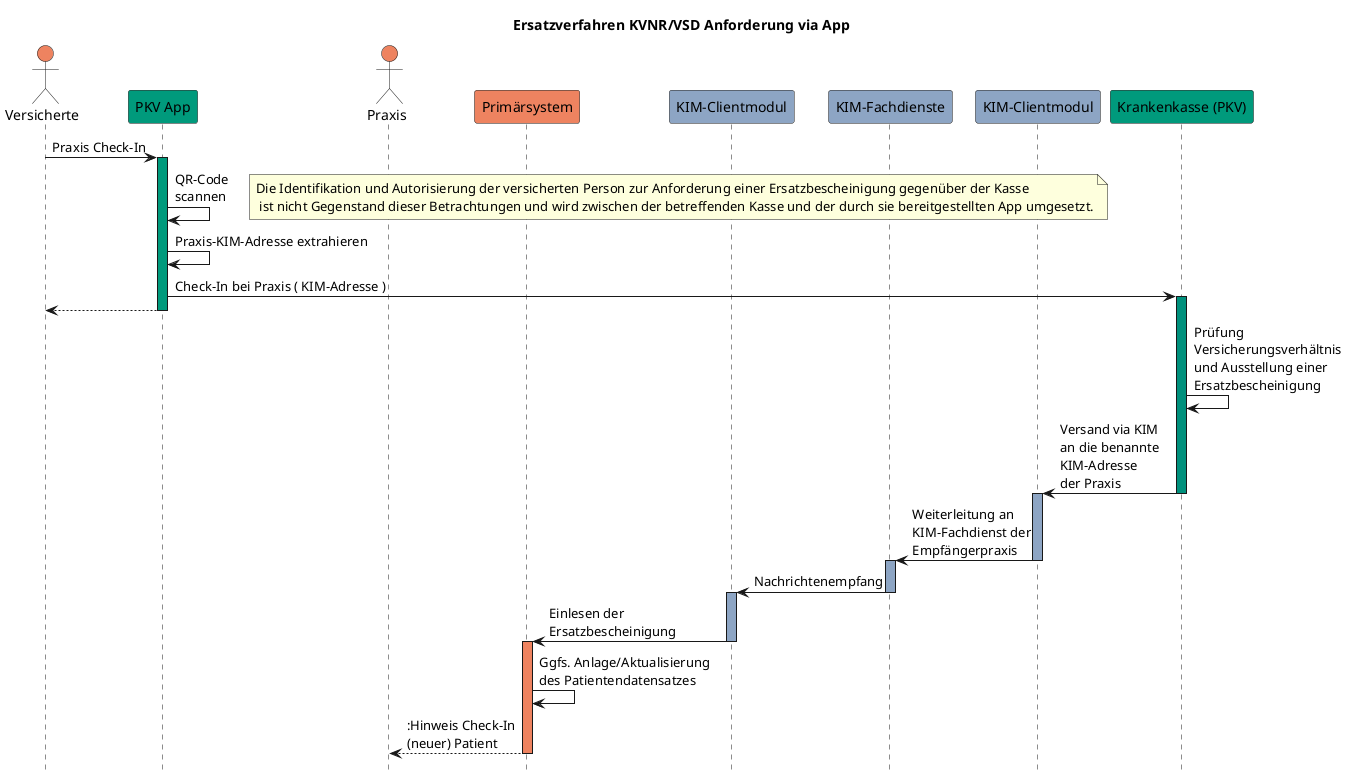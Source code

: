 @startuml pkv_ersatzverfahren

hide footbox
title Ersatzverfahren KVNR/VSD Anforderung via App
actor Vers as "Versicherte" #ee8360
participant App as "PKV App" #009a7c
actor LE as "Praxis" #ee8360
participant PVS as "Primärsystem" #ee8360
participant KIMCM1 as "KIM-Clientmodul" #8da5c4
participant KIMFD as "KIM-Fachdienste" #8da5c4
participant KIMCM2 as "KIM-Clientmodul" #8da5c4
participant Kasse as "Krankenkasse (PKV)" #009a7c

Vers -> App: Praxis Check-In
activate App #009a7c
App -> App: QR-Code\nscannen
note right: Die Identifikation und Autorisierung der versicherten Person zur Anforderung einer Ersatzbescheinigung gegenüber der Kasse\n ist nicht Gegenstand dieser Betrachtungen und wird zwischen der betreffenden Kasse und der durch sie bereitgestellten App umgesetzt.
App -> App: Praxis-KIM-Adresse extrahieren
App -> Kasse: Check-In bei Praxis ( KIM-Adresse )
activate Kasse #00907c
App --> Vers:
deactivate App
Kasse -> Kasse: Prüfung\nVersicherungsverhältnis\nund Ausstellung einer\nErsatzbescheinigung
Kasse -> KIMCM2: Versand via KIM\nan die benannte\nKIM-Adresse\nder Praxis
deactivate Kasse
activate KIMCM2 #8da5c4
KIMCM2 -> KIMFD: Weiterleitung an\nKIM-Fachdienst der\nEmpfängerpraxis
deactivate KIMCM2
activate KIMFD #8da5c4
KIMFD -> KIMCM1: Nachrichtenempfang
deactivate KIMFD
activate KIMCM1 #8da5c4
KIMCM1 -> PVS: Einlesen der\nErsatzbescheinigung
deactivate KIMCM1
activate PVS #ee8360
PVS -> PVS: Ggfs. Anlage/Aktualisierung\ndes Patientendatensatzes
PVS ---> LE: :Hinweis Check-In\n(neuer) Patient
deactivate PVS

@enduml